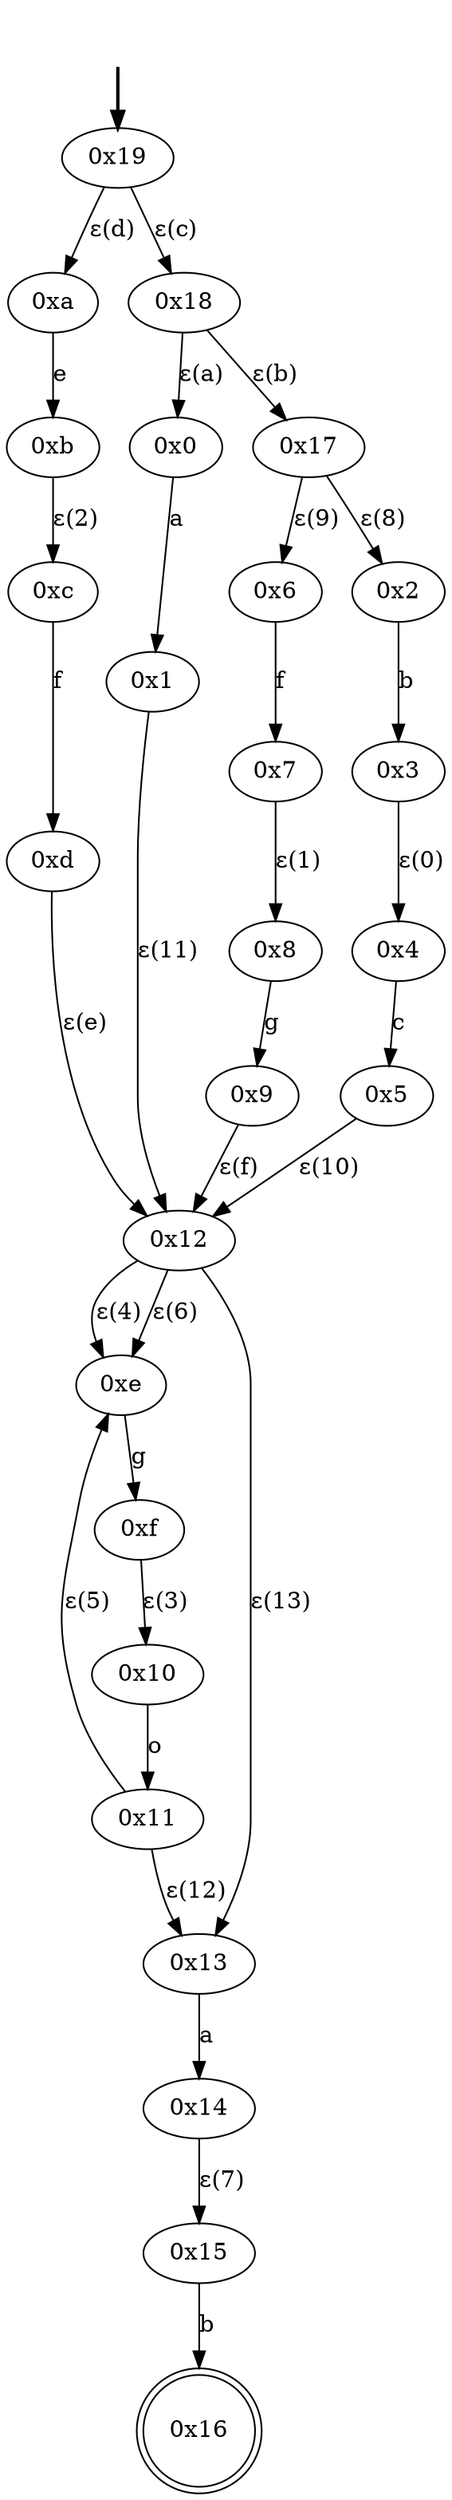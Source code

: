 digraph {
	fake [style=invisible]
	"0xa"
	"0x8"
	"0x16" [shape=doublecircle]
	"0xb"
	"0x1"
	"0xd"
	"0x14"
	"0x11"
	"0x3"
	"0x9"
	"0xe"
	"0x6"
	"0x7"
	"0x19" [root=true]
	"0x13"
	"0x5"
	"0xf"
	"0x2"
	"0x0"
	"0xc"
	"0x10"
	"0x4"
	"0x17"
	"0x15"
	"0x12"
	"0x18"
	fake -> "0x19" [style=bold]
	"0x0" -> "0x1" [label=a]
	"0x2" -> "0x3" [label=b]
	"0x4" -> "0x5" [label=c]
	"0x3" -> "0x4" [label="ε(0)"]
	"0x6" -> "0x7" [label=f]
	"0x8" -> "0x9" [label=g]
	"0x7" -> "0x8" [label="ε(1)"]
	"0x17" -> "0x2" [label="ε(8)"]
	"0x17" -> "0x6" [label="ε(9)"]
	"0x18" -> "0x0" [label="ε(a)"]
	"0x18" -> "0x17" [label="ε(b)"]
	"0xa" -> "0xb" [label=e]
	"0xc" -> "0xd" [label=f]
	"0xb" -> "0xc" [label="ε(2)"]
	"0x19" -> "0x18" [label="ε(c)"]
	"0x19" -> "0xa" [label="ε(d)"]
	"0xe" -> "0xf" [label=g]
	"0x10" -> "0x11" [label=o]
	"0xf" -> "0x10" [label="ε(3)"]
	"0x12" -> "0xe" [label="ε(4)"]
	"0x11" -> "0xe" [label="ε(5)"]
	"0x12" -> "0xe" [label="ε(6)"]
	"0xd" -> "0x12" [label="ε(e)"]
	"0x9" -> "0x12" [label="ε(f)"]
	"0x5" -> "0x12" [label="ε(10)"]
	"0x1" -> "0x12" [label="ε(11)"]
	"0x13" -> "0x14" [label=a]
	"0x15" -> "0x16" [label=b]
	"0x14" -> "0x15" [label="ε(7)"]
	"0x11" -> "0x13" [label="ε(12)"]
	"0x12" -> "0x13" [label="ε(13)"]
}
